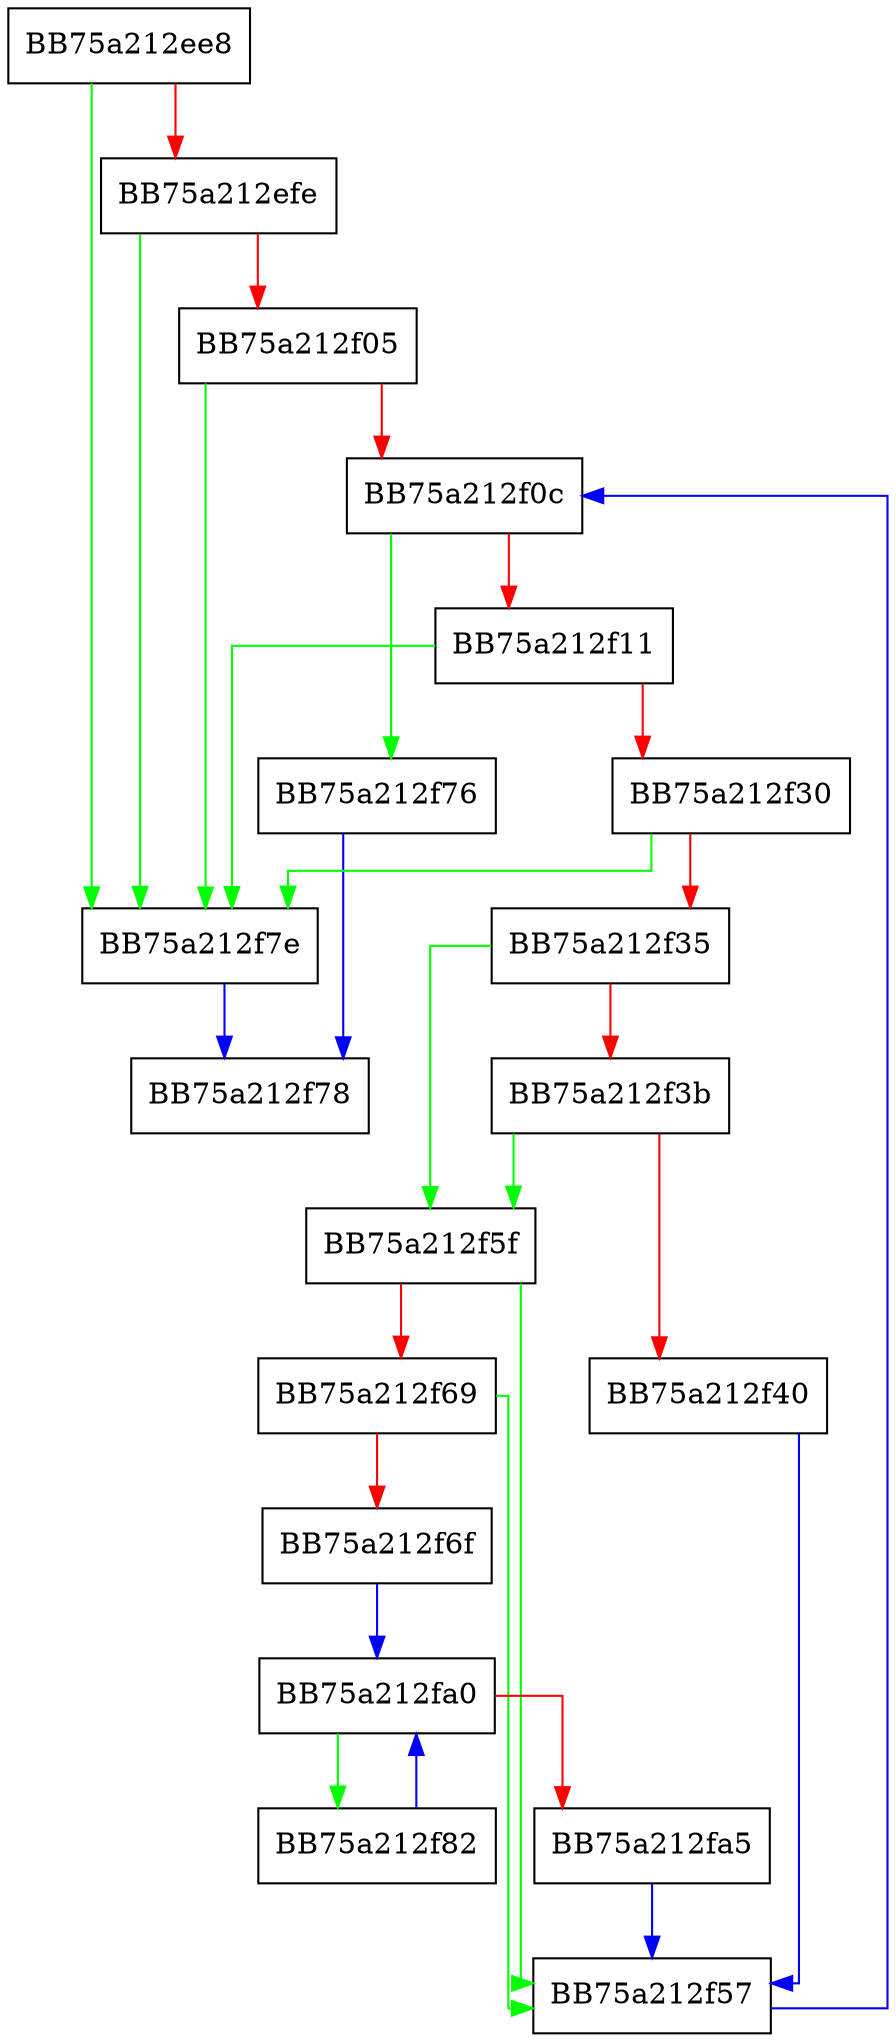 digraph BMPatternToLower {
  node [shape="box"];
  graph [splines=ortho];
  BB75a212ee8 -> BB75a212f7e [color="green"];
  BB75a212ee8 -> BB75a212efe [color="red"];
  BB75a212efe -> BB75a212f7e [color="green"];
  BB75a212efe -> BB75a212f05 [color="red"];
  BB75a212f05 -> BB75a212f7e [color="green"];
  BB75a212f05 -> BB75a212f0c [color="red"];
  BB75a212f0c -> BB75a212f76 [color="green"];
  BB75a212f0c -> BB75a212f11 [color="red"];
  BB75a212f11 -> BB75a212f7e [color="green"];
  BB75a212f11 -> BB75a212f30 [color="red"];
  BB75a212f30 -> BB75a212f7e [color="green"];
  BB75a212f30 -> BB75a212f35 [color="red"];
  BB75a212f35 -> BB75a212f5f [color="green"];
  BB75a212f35 -> BB75a212f3b [color="red"];
  BB75a212f3b -> BB75a212f5f [color="green"];
  BB75a212f3b -> BB75a212f40 [color="red"];
  BB75a212f40 -> BB75a212f57 [color="blue"];
  BB75a212f57 -> BB75a212f0c [color="blue"];
  BB75a212f5f -> BB75a212f57 [color="green"];
  BB75a212f5f -> BB75a212f69 [color="red"];
  BB75a212f69 -> BB75a212f57 [color="green"];
  BB75a212f69 -> BB75a212f6f [color="red"];
  BB75a212f6f -> BB75a212fa0 [color="blue"];
  BB75a212f76 -> BB75a212f78 [color="blue"];
  BB75a212f7e -> BB75a212f78 [color="blue"];
  BB75a212f82 -> BB75a212fa0 [color="blue"];
  BB75a212fa0 -> BB75a212f82 [color="green"];
  BB75a212fa0 -> BB75a212fa5 [color="red"];
  BB75a212fa5 -> BB75a212f57 [color="blue"];
}